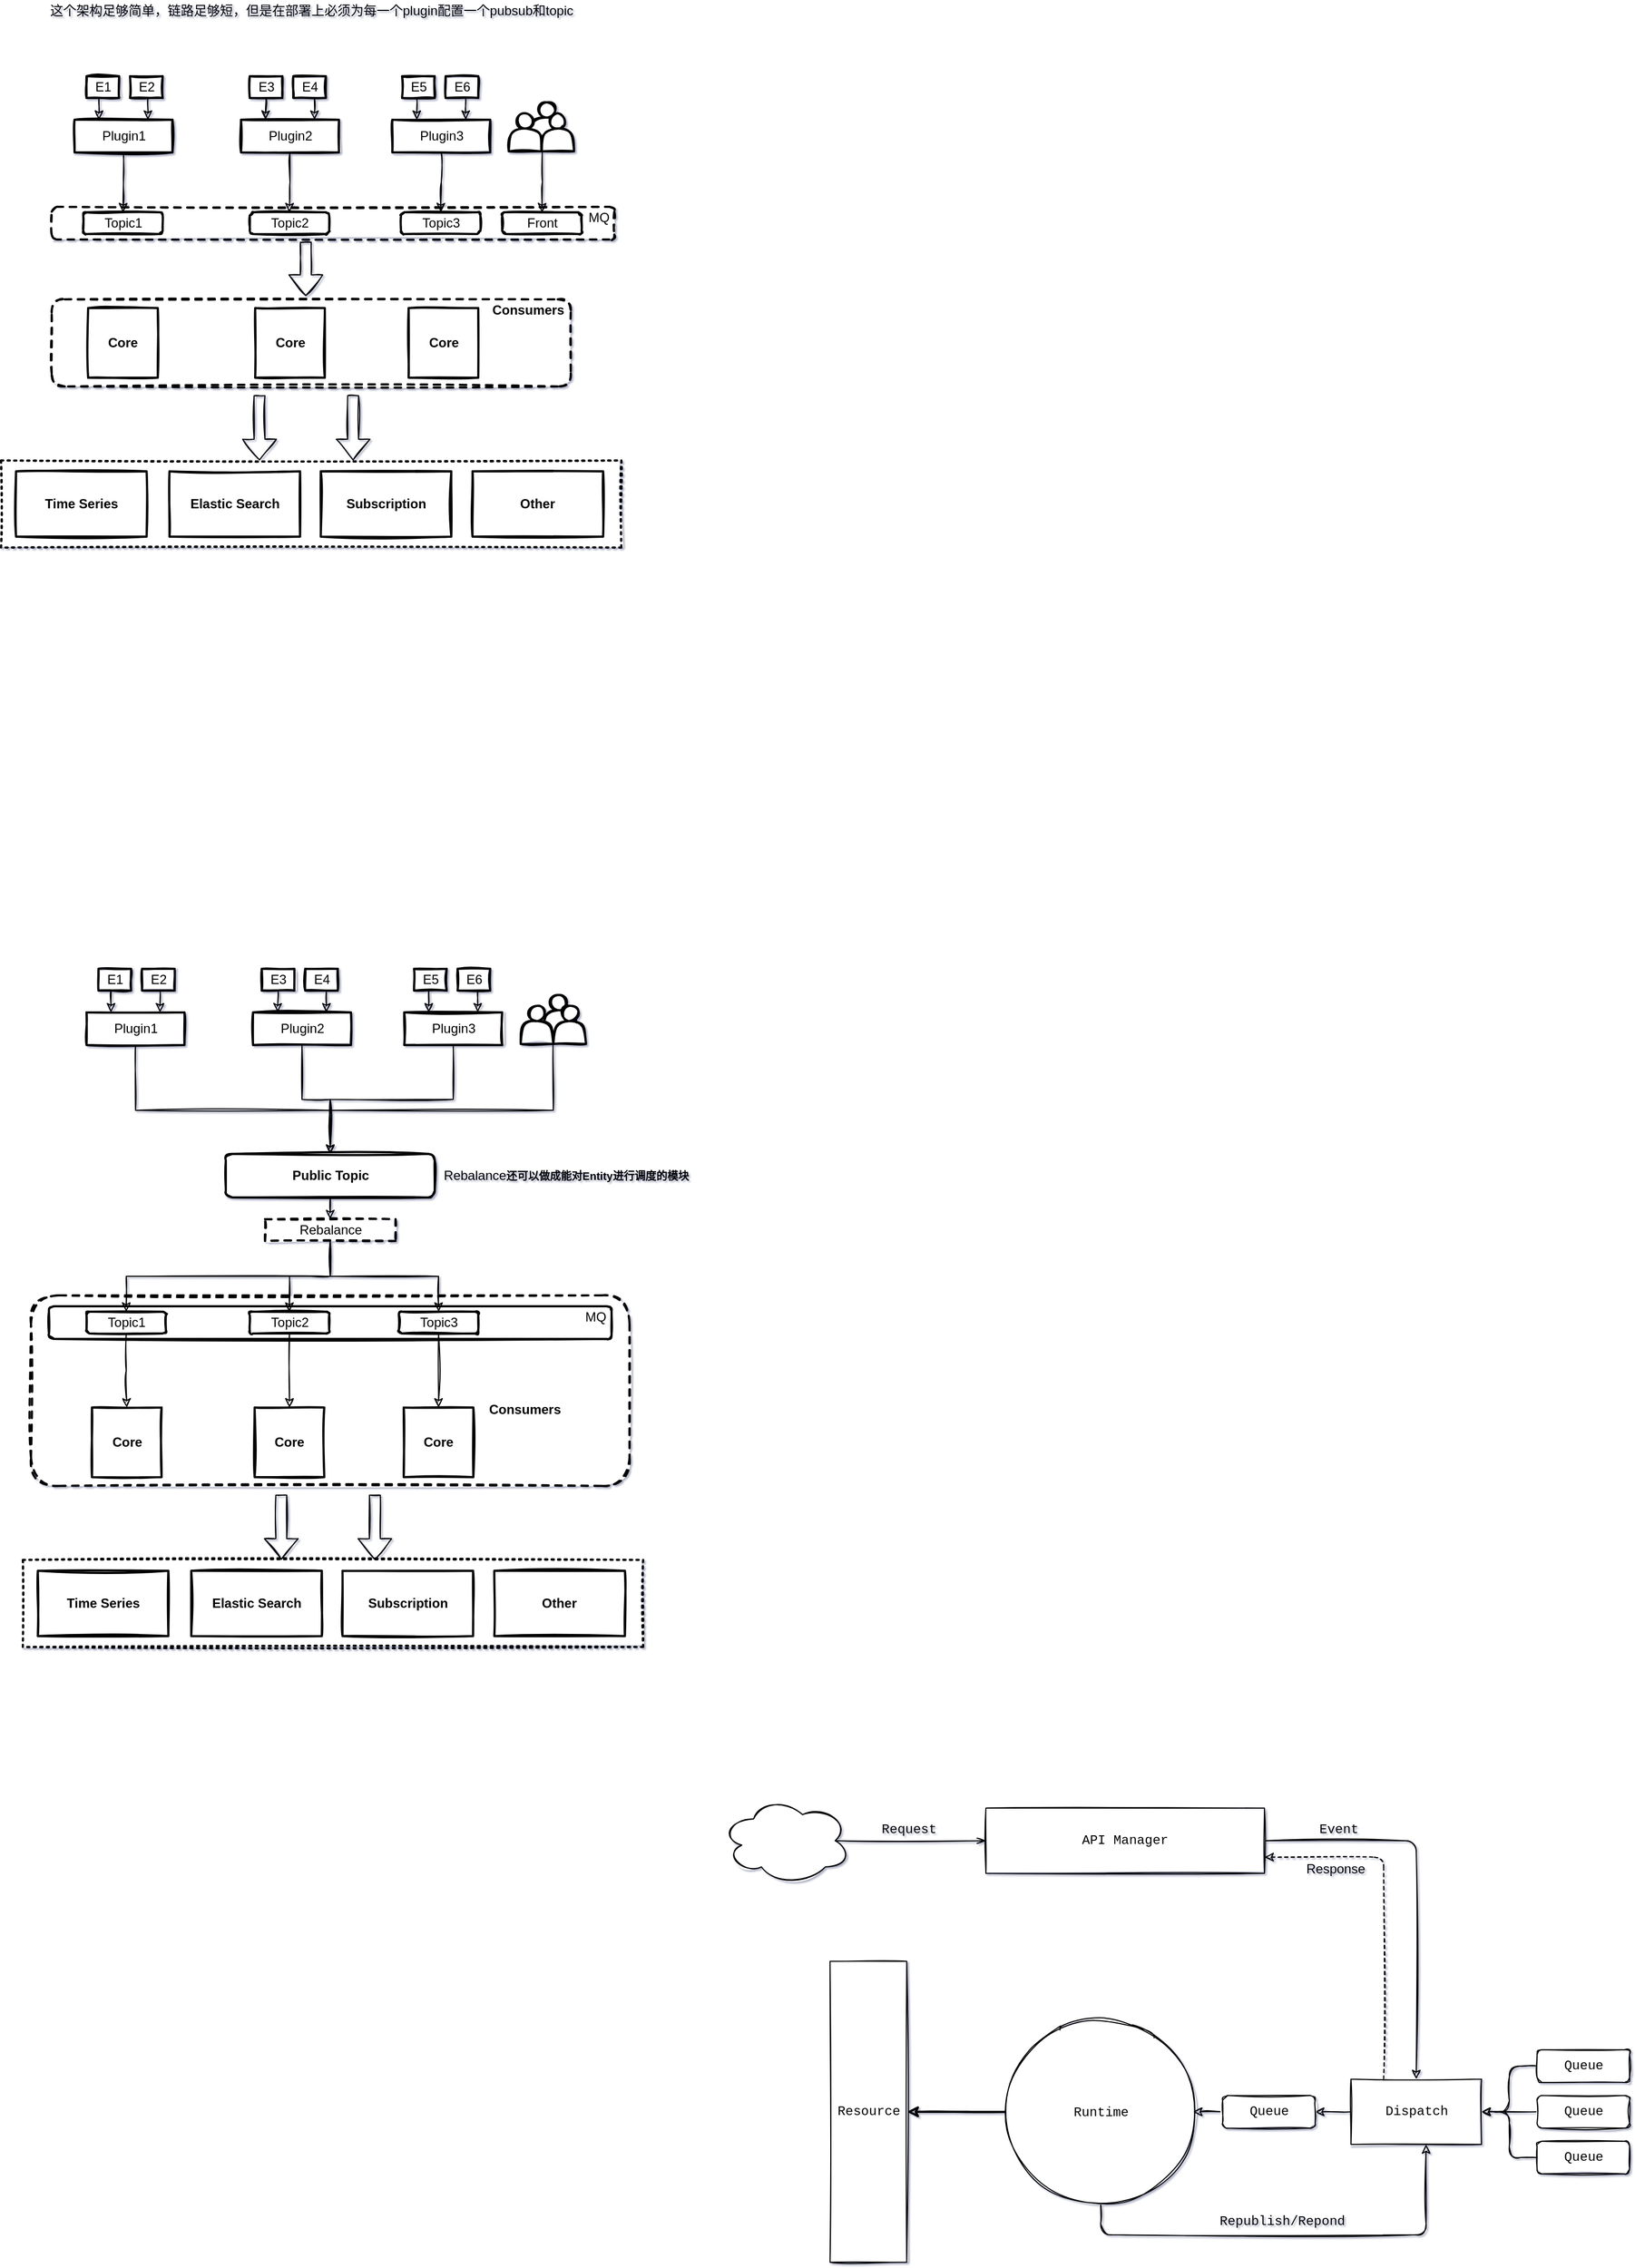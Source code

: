 <mxfile>
    <diagram id="ZYAN6G_8KO3ImIxZyIgT" name="Page-1">
        <mxGraphModel dx="1113" dy="785" grid="0" gridSize="10" guides="1" tooltips="1" connect="1" arrows="1" fold="1" page="1" pageScale="1" pageWidth="827" pageHeight="1169" background="#ffffff" math="0" shadow="1">
            <root>
                <mxCell id="0"/>
                <mxCell id="1" parent="0"/>
                <mxCell id="51" value="" style="rounded=0;whiteSpace=wrap;html=1;strokeColor=#000000;strokeWidth=2;fillColor=#FFFFFF;dashed=1;dashPattern=1 2;sketch=1;" parent="1" vertex="1">
                    <mxGeometry x="178" y="503" width="570" height="80" as="geometry"/>
                </mxCell>
                <mxCell id="35" value="" style="rounded=1;whiteSpace=wrap;html=1;dashed=1;strokeColor=#000000;strokeWidth=2;fillColor=#FFFFFF;sketch=1;" parent="1" vertex="1">
                    <mxGeometry x="224.5" y="355" width="477" height="80" as="geometry"/>
                </mxCell>
                <mxCell id="12" value="" style="rounded=1;whiteSpace=wrap;html=1;strokeColor=#000000;strokeWidth=2;fillColor=#FFFFFF;dashed=1;sketch=1;" parent="1" vertex="1">
                    <mxGeometry x="224.5" y="270" width="517" height="30" as="geometry"/>
                </mxCell>
                <mxCell id="2" value="&lt;font color=&quot;#000000&quot;&gt;E1&lt;/font&gt;" style="rounded=0;whiteSpace=wrap;html=1;fillColor=#FFFFFF;strokeColor=#000000;strokeWidth=2;sketch=1;" parent="1" vertex="1">
                    <mxGeometry x="256.5" y="150" width="30" height="20" as="geometry"/>
                </mxCell>
                <mxCell id="3" value="&lt;font color=&quot;#000000&quot;&gt;E2&lt;/font&gt;" style="rounded=0;whiteSpace=wrap;html=1;fillColor=#FFFFFF;strokeColor=#000000;strokeWidth=2;sketch=1;" parent="1" vertex="1">
                    <mxGeometry x="296.5" y="150" width="30" height="20" as="geometry"/>
                </mxCell>
                <mxCell id="4" value="&lt;font color=&quot;#000000&quot;&gt;E3&lt;/font&gt;" style="rounded=0;whiteSpace=wrap;html=1;fillColor=#FFFFFF;strokeColor=#000000;strokeWidth=2;sketch=1;" parent="1" vertex="1">
                    <mxGeometry x="406.5" y="150" width="30" height="20" as="geometry"/>
                </mxCell>
                <mxCell id="5" value="&lt;font color=&quot;#000000&quot;&gt;E4&lt;/font&gt;" style="rounded=0;whiteSpace=wrap;html=1;fillColor=#FFFFFF;strokeColor=#000000;strokeWidth=2;sketch=1;" parent="1" vertex="1">
                    <mxGeometry x="446.5" y="150" width="30" height="20" as="geometry"/>
                </mxCell>
                <mxCell id="6" value="&lt;font color=&quot;#000000&quot;&gt;E5&lt;/font&gt;" style="rounded=0;whiteSpace=wrap;html=1;fillColor=#FFFFFF;strokeColor=#000000;strokeWidth=2;sketch=1;" parent="1" vertex="1">
                    <mxGeometry x="546.5" y="150" width="30" height="20" as="geometry"/>
                </mxCell>
                <mxCell id="7" value="&lt;font color=&quot;#000000&quot;&gt;E6&lt;/font&gt;" style="rounded=0;whiteSpace=wrap;html=1;fillColor=#FFFFFF;strokeColor=#000000;strokeWidth=2;sketch=1;" parent="1" vertex="1">
                    <mxGeometry x="586.5" y="150" width="30" height="20" as="geometry"/>
                </mxCell>
                <mxCell id="9" value="&lt;font color=&quot;#000000&quot;&gt;Plugin1&lt;/font&gt;" style="rounded=0;whiteSpace=wrap;html=1;strokeColor=#000000;strokeWidth=2;fillColor=#FFFFFF;sketch=1;" parent="1" vertex="1">
                    <mxGeometry x="245.5" y="190" width="90" height="30" as="geometry"/>
                </mxCell>
                <mxCell id="25" style="edgeStyle=orthogonalEdgeStyle;rounded=0;orthogonalLoop=1;jettySize=auto;html=1;exitX=0.5;exitY=1;exitDx=0;exitDy=0;entryX=0.25;entryY=0;entryDx=0;entryDy=0;strokeColor=#000000;sketch=1;" parent="1" source="2" target="9" edge="1">
                    <mxGeometry relative="1" as="geometry"/>
                </mxCell>
                <mxCell id="26" style="edgeStyle=orthogonalEdgeStyle;rounded=0;orthogonalLoop=1;jettySize=auto;html=1;exitX=0.5;exitY=1;exitDx=0;exitDy=0;entryX=0.75;entryY=0;entryDx=0;entryDy=0;strokeColor=#000000;sketch=1;" parent="1" source="3" target="9" edge="1">
                    <mxGeometry relative="1" as="geometry"/>
                </mxCell>
                <mxCell id="10" value="&lt;span style=&quot;color: rgb(0 , 0 , 0)&quot;&gt;Plugin2&lt;/span&gt;" style="rounded=0;whiteSpace=wrap;html=1;strokeColor=#000000;strokeWidth=2;fillColor=#FFFFFF;sketch=1;" parent="1" vertex="1">
                    <mxGeometry x="398.5" y="190" width="90" height="30" as="geometry"/>
                </mxCell>
                <mxCell id="27" style="edgeStyle=orthogonalEdgeStyle;rounded=0;orthogonalLoop=1;jettySize=auto;html=1;exitX=0.5;exitY=1;exitDx=0;exitDy=0;entryX=0.25;entryY=0;entryDx=0;entryDy=0;strokeColor=#000000;sketch=1;" parent="1" source="4" target="10" edge="1">
                    <mxGeometry relative="1" as="geometry"/>
                </mxCell>
                <mxCell id="28" style="edgeStyle=orthogonalEdgeStyle;rounded=0;orthogonalLoop=1;jettySize=auto;html=1;exitX=0.5;exitY=1;exitDx=0;exitDy=0;entryX=0.75;entryY=0;entryDx=0;entryDy=0;strokeColor=#000000;sketch=1;" parent="1" source="5" target="10" edge="1">
                    <mxGeometry relative="1" as="geometry"/>
                </mxCell>
                <mxCell id="11" value="&lt;span style=&quot;color: rgb(0 , 0 , 0)&quot;&gt;Plugin3&lt;/span&gt;" style="rounded=0;whiteSpace=wrap;html=1;strokeColor=#000000;strokeWidth=2;fillColor=#FFFFFF;sketch=1;" parent="1" vertex="1">
                    <mxGeometry x="537.5" y="190" width="90" height="30" as="geometry"/>
                </mxCell>
                <mxCell id="29" style="edgeStyle=orthogonalEdgeStyle;rounded=0;orthogonalLoop=1;jettySize=auto;html=1;exitX=0.5;exitY=1;exitDx=0;exitDy=0;entryX=0.25;entryY=0;entryDx=0;entryDy=0;strokeColor=#000000;sketch=1;" parent="1" source="6" target="11" edge="1">
                    <mxGeometry relative="1" as="geometry"/>
                </mxCell>
                <mxCell id="30" style="edgeStyle=orthogonalEdgeStyle;rounded=0;orthogonalLoop=1;jettySize=auto;html=1;exitX=0.5;exitY=1;exitDx=0;exitDy=0;entryX=0.75;entryY=0;entryDx=0;entryDy=0;strokeColor=#000000;sketch=1;" parent="1" source="7" target="11" edge="1">
                    <mxGeometry relative="1" as="geometry"/>
                </mxCell>
                <mxCell id="13" value="&lt;font color=&quot;#000000&quot;&gt;Topic3&lt;/font&gt;" style="rounded=1;whiteSpace=wrap;html=1;strokeColor=#000000;strokeWidth=2;fillColor=#FFFFFF;sketch=1;" parent="1" vertex="1">
                    <mxGeometry x="545.5" y="275" width="73" height="20" as="geometry"/>
                </mxCell>
                <mxCell id="24" style="edgeStyle=orthogonalEdgeStyle;rounded=0;orthogonalLoop=1;jettySize=auto;html=1;exitX=0.5;exitY=1;exitDx=0;exitDy=0;entryX=0.5;entryY=0;entryDx=0;entryDy=0;strokeColor=#000000;sketch=1;" parent="1" source="11" target="13" edge="1">
                    <mxGeometry relative="1" as="geometry"/>
                </mxCell>
                <mxCell id="14" value="&lt;font color=&quot;#000000&quot;&gt;Topic2&lt;/font&gt;" style="rounded=1;whiteSpace=wrap;html=1;strokeColor=#000000;strokeWidth=2;fillColor=#FFFFFF;sketch=1;" parent="1" vertex="1">
                    <mxGeometry x="406.5" y="275" width="73" height="20" as="geometry"/>
                </mxCell>
                <mxCell id="23" style="edgeStyle=orthogonalEdgeStyle;rounded=0;orthogonalLoop=1;jettySize=auto;html=1;exitX=0.5;exitY=1;exitDx=0;exitDy=0;entryX=0.5;entryY=0;entryDx=0;entryDy=0;strokeColor=#000000;sketch=1;" parent="1" source="10" target="14" edge="1">
                    <mxGeometry relative="1" as="geometry"/>
                </mxCell>
                <mxCell id="15" value="&lt;font color=&quot;#000000&quot;&gt;Topic1&lt;/font&gt;" style="rounded=1;whiteSpace=wrap;html=1;strokeColor=#000000;strokeWidth=2;fillColor=#FFFFFF;sketch=1;" parent="1" vertex="1">
                    <mxGeometry x="253.5" y="275" width="73" height="20" as="geometry"/>
                </mxCell>
                <mxCell id="22" style="edgeStyle=orthogonalEdgeStyle;rounded=0;orthogonalLoop=1;jettySize=auto;html=1;exitX=0.5;exitY=1;exitDx=0;exitDy=0;entryX=0.5;entryY=0;entryDx=0;entryDy=0;strokeColor=#000000;sketch=1;" parent="1" source="9" target="15" edge="1">
                    <mxGeometry relative="1" as="geometry"/>
                </mxCell>
                <mxCell id="18" value="&lt;b&gt;&lt;font color=&quot;#000000&quot;&gt;Core&lt;/font&gt;&lt;/b&gt;" style="whiteSpace=wrap;html=1;aspect=fixed;strokeColor=#000000;strokeWidth=2;fillColor=#FFFFFF;sketch=1;" parent="1" vertex="1">
                    <mxGeometry x="258" y="363" width="64" height="64" as="geometry"/>
                </mxCell>
                <mxCell id="19" value="&lt;b&gt;&lt;font color=&quot;#000000&quot;&gt;Core&lt;/font&gt;&lt;/b&gt;" style="whiteSpace=wrap;html=1;aspect=fixed;strokeColor=#000000;strokeWidth=2;fillColor=#FFFFFF;sketch=1;" parent="1" vertex="1">
                    <mxGeometry x="411.5" y="363" width="64" height="64" as="geometry"/>
                </mxCell>
                <mxCell id="20" value="&lt;b&gt;&lt;font color=&quot;#000000&quot;&gt;Core&lt;/font&gt;&lt;/b&gt;" style="whiteSpace=wrap;html=1;aspect=fixed;strokeColor=#000000;strokeWidth=2;fillColor=#FFFFFF;sketch=1;" parent="1" vertex="1">
                    <mxGeometry x="552.5" y="363" width="64" height="64" as="geometry"/>
                </mxCell>
                <mxCell id="21" value="&lt;font color=&quot;#000000&quot;&gt;MQ&lt;/font&gt;" style="text;html=1;align=center;verticalAlign=middle;resizable=0;points=[];autosize=1;strokeColor=none;sketch=1;" parent="1" vertex="1">
                    <mxGeometry x="711.5" y="270" width="30" height="20" as="geometry"/>
                </mxCell>
                <mxCell id="31" value="&lt;font color=&quot;#000000&quot;&gt;这个架构足够简单，链路足够短，但是在部署上必须为每一个plugin配置一个pubsub和topic&lt;/font&gt;" style="text;html=1;align=center;verticalAlign=middle;resizable=0;points=[];autosize=1;strokeColor=none;sketch=1;" parent="1" vertex="1">
                    <mxGeometry x="213" y="80" width="500" height="20" as="geometry"/>
                </mxCell>
                <mxCell id="37" value="&lt;font color=&quot;#000000&quot;&gt;&lt;b&gt;Consumers&lt;/b&gt;&lt;/font&gt;" style="text;html=1;align=center;verticalAlign=middle;resizable=0;points=[];autosize=1;strokeColor=none;sketch=1;" parent="1" vertex="1">
                    <mxGeometry x="621.5" y="355" width="80" height="20" as="geometry"/>
                </mxCell>
                <mxCell id="38" value="&lt;font color=&quot;#000000&quot;&gt;Front&lt;/font&gt;" style="rounded=1;whiteSpace=wrap;html=1;strokeColor=#000000;strokeWidth=2;fillColor=#FFFFFF;sketch=1;" parent="1" vertex="1">
                    <mxGeometry x="638.5" y="275" width="73" height="20" as="geometry"/>
                </mxCell>
                <mxCell id="42" value="" style="group;sketch=1;" parent="1" vertex="1" connectable="0">
                    <mxGeometry x="644.5" y="174" width="60" height="45" as="geometry"/>
                </mxCell>
                <mxCell id="40" value="" style="shape=actor;whiteSpace=wrap;html=1;strokeColor=#000000;strokeWidth=2;fillColor=#FFFFFF;sketch=1;" parent="42" vertex="1">
                    <mxGeometry x="20" width="30" height="35" as="geometry"/>
                </mxCell>
                <mxCell id="41" value="" style="shape=actor;whiteSpace=wrap;html=1;strokeColor=#000000;strokeWidth=2;fillColor=#FFFFFF;sketch=1;" parent="42" vertex="1">
                    <mxGeometry x="30" y="10" width="30" height="35" as="geometry"/>
                </mxCell>
                <mxCell id="39" value="" style="shape=actor;whiteSpace=wrap;html=1;strokeColor=#000000;strokeWidth=2;fillColor=#FFFFFF;sketch=1;" parent="42" vertex="1">
                    <mxGeometry y="10" width="30" height="35" as="geometry"/>
                </mxCell>
                <mxCell id="43" style="edgeStyle=orthogonalEdgeStyle;rounded=0;orthogonalLoop=1;jettySize=auto;html=1;exitX=0;exitY=0.75;exitDx=0;exitDy=0;entryX=0.5;entryY=0;entryDx=0;entryDy=0;strokeColor=#000000;sketch=1;" parent="1" source="41" target="38" edge="1">
                    <mxGeometry relative="1" as="geometry">
                        <Array as="points">
                            <mxPoint x="675.5" y="210"/>
                            <mxPoint x="675.5" y="247"/>
                        </Array>
                    </mxGeometry>
                </mxCell>
                <mxCell id="44" value="&lt;b&gt;&lt;font color=&quot;#000000&quot;&gt;Time Series&lt;/font&gt;&lt;/b&gt;" style="rounded=0;whiteSpace=wrap;html=1;strokeColor=#000000;strokeWidth=2;fillColor=#FFFFFF;sketch=1;" parent="1" vertex="1">
                    <mxGeometry x="191.75" y="513" width="120" height="60" as="geometry"/>
                </mxCell>
                <mxCell id="45" value="&lt;b&gt;&lt;font color=&quot;#000000&quot;&gt;Elastic Search&lt;/font&gt;&lt;/b&gt;" style="rounded=0;whiteSpace=wrap;html=1;strokeColor=#000000;strokeWidth=2;fillColor=#FFFFFF;sketch=1;" parent="1" vertex="1">
                    <mxGeometry x="332.75" y="513" width="120" height="60" as="geometry"/>
                </mxCell>
                <mxCell id="46" value="&lt;b&gt;&lt;font color=&quot;#000000&quot;&gt;Subscription&lt;/font&gt;&lt;/b&gt;" style="rounded=0;whiteSpace=wrap;html=1;strokeColor=#000000;strokeWidth=2;fillColor=#FFFFFF;sketch=1;" parent="1" vertex="1">
                    <mxGeometry x="471.75" y="513" width="120" height="60" as="geometry"/>
                </mxCell>
                <mxCell id="47" value="&lt;b&gt;&lt;font color=&quot;#000000&quot;&gt;Other&lt;/font&gt;&lt;/b&gt;" style="rounded=0;whiteSpace=wrap;html=1;strokeColor=#000000;strokeWidth=2;fillColor=#FFFFFF;sketch=1;" parent="1" vertex="1">
                    <mxGeometry x="611.25" y="513" width="120" height="60" as="geometry"/>
                </mxCell>
                <mxCell id="48" value="" style="shape=flexArrow;endArrow=classic;html=1;strokeColor=#000000;sketch=1;" parent="1" edge="1">
                    <mxGeometry width="50" height="50" relative="1" as="geometry">
                        <mxPoint x="415.5" y="443" as="sourcePoint"/>
                        <mxPoint x="415.5" y="503" as="targetPoint"/>
                    </mxGeometry>
                </mxCell>
                <mxCell id="50" value="" style="shape=flexArrow;endArrow=classic;html=1;strokeColor=#000000;sketch=1;" parent="1" edge="1">
                    <mxGeometry width="50" height="50" relative="1" as="geometry">
                        <mxPoint x="501.5" y="443" as="sourcePoint"/>
                        <mxPoint x="501.5" y="503" as="targetPoint"/>
                    </mxGeometry>
                </mxCell>
                <mxCell id="68" value="" style="shape=flexArrow;endArrow=classic;html=1;strokeColor=#000000;sketch=1;" parent="1" edge="1">
                    <mxGeometry width="50" height="50" relative="1" as="geometry">
                        <mxPoint x="458" y="302" as="sourcePoint"/>
                        <mxPoint x="458" y="352" as="targetPoint"/>
                    </mxGeometry>
                </mxCell>
                <mxCell id="69" value="" style="rounded=0;whiteSpace=wrap;html=1;strokeColor=#000000;strokeWidth=2;fillColor=#FFFFFF;dashed=1;dashPattern=1 2;sketch=1;" parent="1" vertex="1">
                    <mxGeometry x="198" y="1513" width="570" height="80" as="geometry"/>
                </mxCell>
                <mxCell id="70" value="" style="rounded=1;whiteSpace=wrap;html=1;dashed=1;strokeColor=#000000;strokeWidth=2;fillColor=#FFFFFF;sketch=1;" parent="1" vertex="1">
                    <mxGeometry x="205.5" y="1270" width="550" height="175" as="geometry"/>
                </mxCell>
                <mxCell id="71" value="" style="rounded=1;whiteSpace=wrap;html=1;strokeColor=#000000;strokeWidth=2;fillColor=#FFFFFF;sketch=1;" parent="1" vertex="1">
                    <mxGeometry x="222" y="1280" width="517" height="30" as="geometry"/>
                </mxCell>
                <mxCell id="73" value="&lt;font color=&quot;#000000&quot;&gt;E1&lt;/font&gt;" style="rounded=0;whiteSpace=wrap;html=1;fillColor=#FFFFFF;strokeColor=#000000;strokeWidth=2;sketch=1;" parent="1" vertex="1">
                    <mxGeometry x="267.5" y="970" width="30" height="20" as="geometry"/>
                </mxCell>
                <mxCell id="75" value="&lt;font color=&quot;#000000&quot;&gt;E2&lt;/font&gt;" style="rounded=0;whiteSpace=wrap;html=1;fillColor=#FFFFFF;strokeColor=#000000;strokeWidth=2;sketch=1;" parent="1" vertex="1">
                    <mxGeometry x="307.5" y="970" width="30" height="20" as="geometry"/>
                </mxCell>
                <mxCell id="77" value="&lt;font color=&quot;#000000&quot;&gt;E3&lt;/font&gt;" style="rounded=0;whiteSpace=wrap;html=1;fillColor=#FFFFFF;strokeColor=#000000;strokeWidth=2;sketch=1;" parent="1" vertex="1">
                    <mxGeometry x="417.5" y="970" width="30" height="20" as="geometry"/>
                </mxCell>
                <mxCell id="79" value="&lt;font color=&quot;#000000&quot;&gt;E4&lt;/font&gt;" style="rounded=0;whiteSpace=wrap;html=1;fillColor=#FFFFFF;strokeColor=#000000;strokeWidth=2;sketch=1;" parent="1" vertex="1">
                    <mxGeometry x="457.5" y="970" width="30" height="20" as="geometry"/>
                </mxCell>
                <mxCell id="81" value="&lt;font color=&quot;#000000&quot;&gt;E5&lt;/font&gt;" style="rounded=0;whiteSpace=wrap;html=1;fillColor=#FFFFFF;strokeColor=#000000;strokeWidth=2;sketch=1;" parent="1" vertex="1">
                    <mxGeometry x="557.5" y="970" width="30" height="20" as="geometry"/>
                </mxCell>
                <mxCell id="83" value="&lt;font color=&quot;#000000&quot;&gt;E6&lt;/font&gt;" style="rounded=0;whiteSpace=wrap;html=1;fillColor=#FFFFFF;strokeColor=#000000;strokeWidth=2;sketch=1;" parent="1" vertex="1">
                    <mxGeometry x="597.5" y="970" width="30" height="20" as="geometry"/>
                </mxCell>
                <mxCell id="85" value="&lt;font color=&quot;#000000&quot;&gt;Plugin1&lt;/font&gt;" style="rounded=0;whiteSpace=wrap;html=1;strokeColor=#000000;strokeWidth=2;fillColor=#FFFFFF;sketch=1;" parent="1" vertex="1">
                    <mxGeometry x="256.5" y="1010" width="90" height="30" as="geometry"/>
                </mxCell>
                <mxCell id="72" style="edgeStyle=orthogonalEdgeStyle;rounded=0;orthogonalLoop=1;jettySize=auto;html=1;exitX=0.5;exitY=1;exitDx=0;exitDy=0;entryX=0.25;entryY=0;entryDx=0;entryDy=0;strokeColor=#000000;sketch=1;" parent="1" source="73" target="85" edge="1">
                    <mxGeometry relative="1" as="geometry"/>
                </mxCell>
                <mxCell id="74" style="edgeStyle=orthogonalEdgeStyle;rounded=0;orthogonalLoop=1;jettySize=auto;html=1;exitX=0.5;exitY=1;exitDx=0;exitDy=0;entryX=0.75;entryY=0;entryDx=0;entryDy=0;strokeColor=#000000;sketch=1;" parent="1" source="75" target="85" edge="1">
                    <mxGeometry relative="1" as="geometry"/>
                </mxCell>
                <mxCell id="87" value="&lt;span style=&quot;color: rgb(0 , 0 , 0)&quot;&gt;Plugin2&lt;/span&gt;" style="rounded=0;whiteSpace=wrap;html=1;strokeColor=#000000;strokeWidth=2;fillColor=#FFFFFF;sketch=1;" parent="1" vertex="1">
                    <mxGeometry x="409.5" y="1010" width="90" height="30" as="geometry"/>
                </mxCell>
                <mxCell id="76" style="edgeStyle=orthogonalEdgeStyle;rounded=0;orthogonalLoop=1;jettySize=auto;html=1;exitX=0.5;exitY=1;exitDx=0;exitDy=0;entryX=0.25;entryY=0;entryDx=0;entryDy=0;strokeColor=#000000;sketch=1;" parent="1" source="77" target="87" edge="1">
                    <mxGeometry relative="1" as="geometry"/>
                </mxCell>
                <mxCell id="78" style="edgeStyle=orthogonalEdgeStyle;rounded=0;orthogonalLoop=1;jettySize=auto;html=1;exitX=0.5;exitY=1;exitDx=0;exitDy=0;entryX=0.75;entryY=0;entryDx=0;entryDy=0;strokeColor=#000000;sketch=1;" parent="1" source="79" target="87" edge="1">
                    <mxGeometry relative="1" as="geometry"/>
                </mxCell>
                <mxCell id="89" value="&lt;span style=&quot;color: rgb(0 , 0 , 0)&quot;&gt;Plugin3&lt;/span&gt;" style="rounded=0;whiteSpace=wrap;html=1;strokeColor=#000000;strokeWidth=2;fillColor=#FFFFFF;sketch=1;" parent="1" vertex="1">
                    <mxGeometry x="548.5" y="1010" width="90" height="30" as="geometry"/>
                </mxCell>
                <mxCell id="80" style="edgeStyle=orthogonalEdgeStyle;rounded=0;orthogonalLoop=1;jettySize=auto;html=1;exitX=0.5;exitY=1;exitDx=0;exitDy=0;entryX=0.25;entryY=0;entryDx=0;entryDy=0;strokeColor=#000000;sketch=1;" parent="1" source="81" target="89" edge="1">
                    <mxGeometry relative="1" as="geometry"/>
                </mxCell>
                <mxCell id="82" style="edgeStyle=orthogonalEdgeStyle;rounded=0;orthogonalLoop=1;jettySize=auto;html=1;exitX=0.5;exitY=1;exitDx=0;exitDy=0;entryX=0.75;entryY=0;entryDx=0;entryDy=0;strokeColor=#000000;sketch=1;" parent="1" source="83" target="89" edge="1">
                    <mxGeometry relative="1" as="geometry"/>
                </mxCell>
                <mxCell id="90" value="&lt;font color=&quot;#000000&quot;&gt;Topic3&lt;/font&gt;" style="rounded=1;whiteSpace=wrap;html=1;strokeColor=#000000;strokeWidth=2;fillColor=#FFFFFF;sketch=1;" parent="1" vertex="1">
                    <mxGeometry x="543.5" y="1285" width="73" height="20" as="geometry"/>
                </mxCell>
                <mxCell id="91" value="&lt;font color=&quot;#000000&quot;&gt;Topic2&lt;/font&gt;" style="rounded=1;whiteSpace=wrap;html=1;strokeColor=#000000;strokeWidth=2;fillColor=#FFFFFF;sketch=1;" parent="1" vertex="1">
                    <mxGeometry x="406.5" y="1285" width="73" height="20" as="geometry"/>
                </mxCell>
                <mxCell id="92" value="&lt;font color=&quot;#000000&quot;&gt;Topic1&lt;/font&gt;" style="rounded=1;whiteSpace=wrap;html=1;strokeColor=#000000;strokeWidth=2;fillColor=#FFFFFF;sketch=1;" parent="1" vertex="1">
                    <mxGeometry x="256.5" y="1285" width="73" height="20" as="geometry"/>
                </mxCell>
                <mxCell id="93" value="&lt;b&gt;&lt;font color=&quot;#000000&quot;&gt;Core&lt;/font&gt;&lt;/b&gt;" style="whiteSpace=wrap;html=1;aspect=fixed;strokeColor=#000000;strokeWidth=2;fillColor=#FFFFFF;sketch=1;" parent="1" vertex="1">
                    <mxGeometry x="261.5" y="1373" width="64" height="64" as="geometry"/>
                </mxCell>
                <mxCell id="126" style="edgeStyle=orthogonalEdgeStyle;rounded=0;orthogonalLoop=1;jettySize=auto;html=1;exitX=0.5;exitY=1;exitDx=0;exitDy=0;strokeColor=#000000;sketch=1;" parent="1" source="92" target="93" edge="1">
                    <mxGeometry relative="1" as="geometry"/>
                </mxCell>
                <mxCell id="94" value="&lt;b&gt;&lt;font color=&quot;#000000&quot;&gt;Core&lt;/font&gt;&lt;/b&gt;" style="whiteSpace=wrap;html=1;aspect=fixed;strokeColor=#000000;strokeWidth=2;fillColor=#FFFFFF;sketch=1;" parent="1" vertex="1">
                    <mxGeometry x="411" y="1373" width="64" height="64" as="geometry"/>
                </mxCell>
                <mxCell id="127" style="edgeStyle=orthogonalEdgeStyle;rounded=0;orthogonalLoop=1;jettySize=auto;html=1;exitX=0.5;exitY=1;exitDx=0;exitDy=0;entryX=0.5;entryY=0;entryDx=0;entryDy=0;strokeColor=#000000;sketch=1;" parent="1" source="91" target="94" edge="1">
                    <mxGeometry relative="1" as="geometry"/>
                </mxCell>
                <mxCell id="95" value="&lt;b&gt;&lt;font color=&quot;#000000&quot;&gt;Core&lt;/font&gt;&lt;/b&gt;" style="whiteSpace=wrap;html=1;aspect=fixed;strokeColor=#000000;strokeWidth=2;fillColor=#FFFFFF;sketch=1;" parent="1" vertex="1">
                    <mxGeometry x="548" y="1373" width="64" height="64" as="geometry"/>
                </mxCell>
                <mxCell id="128" style="edgeStyle=orthogonalEdgeStyle;rounded=0;orthogonalLoop=1;jettySize=auto;html=1;exitX=0.5;exitY=1;exitDx=0;exitDy=0;strokeColor=#000000;sketch=1;" parent="1" source="90" target="95" edge="1">
                    <mxGeometry relative="1" as="geometry"/>
                </mxCell>
                <mxCell id="96" value="&lt;font color=&quot;#000000&quot;&gt;MQ&lt;/font&gt;" style="text;html=1;align=center;verticalAlign=middle;resizable=0;points=[];autosize=1;strokeColor=none;sketch=1;" parent="1" vertex="1">
                    <mxGeometry x="709" y="1280" width="30" height="20" as="geometry"/>
                </mxCell>
                <mxCell id="97" value="&lt;font color=&quot;#000000&quot;&gt;&lt;b&gt;Consumers&lt;/b&gt;&lt;/font&gt;" style="text;html=1;align=center;verticalAlign=middle;resizable=0;points=[];autosize=1;strokeColor=none;sketch=1;" parent="1" vertex="1">
                    <mxGeometry x="619" y="1365" width="80" height="20" as="geometry"/>
                </mxCell>
                <mxCell id="99" value="" style="group;sketch=1;" parent="1" vertex="1" connectable="0">
                    <mxGeometry x="655.5" y="994" width="60" height="45" as="geometry"/>
                </mxCell>
                <mxCell id="100" value="" style="shape=actor;whiteSpace=wrap;html=1;strokeColor=#000000;strokeWidth=2;fillColor=#FFFFFF;sketch=1;" parent="99" vertex="1">
                    <mxGeometry x="20" width="30" height="35" as="geometry"/>
                </mxCell>
                <mxCell id="101" value="" style="shape=actor;whiteSpace=wrap;html=1;strokeColor=#000000;strokeWidth=2;fillColor=#FFFFFF;sketch=1;" parent="99" vertex="1">
                    <mxGeometry x="30" y="10" width="30" height="35" as="geometry"/>
                </mxCell>
                <mxCell id="102" value="" style="shape=actor;whiteSpace=wrap;html=1;strokeColor=#000000;strokeWidth=2;fillColor=#FFFFFF;sketch=1;" parent="99" vertex="1">
                    <mxGeometry y="10" width="30" height="35" as="geometry"/>
                </mxCell>
                <mxCell id="104" value="&lt;b&gt;&lt;font color=&quot;#000000&quot;&gt;Time Series&lt;/font&gt;&lt;/b&gt;" style="rounded=0;whiteSpace=wrap;html=1;strokeColor=#000000;strokeWidth=2;fillColor=#FFFFFF;sketch=1;" parent="1" vertex="1">
                    <mxGeometry x="211.75" y="1523" width="120" height="60" as="geometry"/>
                </mxCell>
                <mxCell id="105" value="&lt;b&gt;&lt;font color=&quot;#000000&quot;&gt;Elastic Search&lt;/font&gt;&lt;/b&gt;" style="rounded=0;whiteSpace=wrap;html=1;strokeColor=#000000;strokeWidth=2;fillColor=#FFFFFF;sketch=1;" parent="1" vertex="1">
                    <mxGeometry x="352.75" y="1523" width="120" height="60" as="geometry"/>
                </mxCell>
                <mxCell id="106" value="&lt;b&gt;&lt;font color=&quot;#000000&quot;&gt;Subscription&lt;/font&gt;&lt;/b&gt;" style="rounded=0;whiteSpace=wrap;html=1;strokeColor=#000000;strokeWidth=2;fillColor=#FFFFFF;sketch=1;" parent="1" vertex="1">
                    <mxGeometry x="491.75" y="1523" width="120" height="60" as="geometry"/>
                </mxCell>
                <mxCell id="107" value="&lt;b&gt;&lt;font color=&quot;#000000&quot;&gt;Other&lt;/font&gt;&lt;/b&gt;" style="rounded=0;whiteSpace=wrap;html=1;strokeColor=#000000;strokeWidth=2;fillColor=#FFFFFF;sketch=1;" parent="1" vertex="1">
                    <mxGeometry x="631.25" y="1523" width="120" height="60" as="geometry"/>
                </mxCell>
                <mxCell id="108" value="" style="shape=flexArrow;endArrow=classic;html=1;strokeColor=#000000;sketch=1;" parent="1" edge="1">
                    <mxGeometry width="50" height="50" relative="1" as="geometry">
                        <mxPoint x="435.5" y="1453" as="sourcePoint"/>
                        <mxPoint x="435.5" y="1513" as="targetPoint"/>
                    </mxGeometry>
                </mxCell>
                <mxCell id="109" value="" style="shape=flexArrow;endArrow=classic;html=1;strokeColor=#000000;sketch=1;" parent="1" edge="1">
                    <mxGeometry width="50" height="50" relative="1" as="geometry">
                        <mxPoint x="521.5" y="1453" as="sourcePoint"/>
                        <mxPoint x="521.5" y="1513" as="targetPoint"/>
                    </mxGeometry>
                </mxCell>
                <mxCell id="111" value="&lt;b&gt;&lt;font color=&quot;#000000&quot;&gt;Public Topic&lt;/font&gt;&lt;/b&gt;" style="rounded=1;whiteSpace=wrap;html=1;strokeColor=#000000;strokeWidth=2;fillColor=#FFFFFF;sketch=1;" parent="1" vertex="1">
                    <mxGeometry x="384.5" y="1140" width="192" height="40" as="geometry"/>
                </mxCell>
                <mxCell id="113" style="edgeStyle=orthogonalEdgeStyle;rounded=0;orthogonalLoop=1;jettySize=auto;html=1;exitX=0.5;exitY=1;exitDx=0;exitDy=0;strokeColor=#000000;sketch=1;" parent="1" source="85" target="111" edge="1">
                    <mxGeometry relative="1" as="geometry">
                        <Array as="points">
                            <mxPoint x="301.5" y="1100"/>
                            <mxPoint x="480.5" y="1100"/>
                        </Array>
                    </mxGeometry>
                </mxCell>
                <mxCell id="125" style="edgeStyle=orthogonalEdgeStyle;rounded=0;orthogonalLoop=1;jettySize=auto;html=1;exitX=0.5;exitY=1;exitDx=0;exitDy=0;entryX=0.5;entryY=0;entryDx=0;entryDy=0;strokeColor=#000000;sketch=1;" parent="1" source="87" target="111" edge="1">
                    <mxGeometry relative="1" as="geometry"/>
                </mxCell>
                <mxCell id="115" style="edgeStyle=orthogonalEdgeStyle;rounded=0;orthogonalLoop=1;jettySize=auto;html=1;exitX=0.5;exitY=1;exitDx=0;exitDy=0;entryX=0.5;entryY=0;entryDx=0;entryDy=0;strokeColor=#000000;sketch=1;" parent="1" source="89" target="111" edge="1">
                    <mxGeometry relative="1" as="geometry"/>
                </mxCell>
                <mxCell id="123" style="edgeStyle=orthogonalEdgeStyle;rounded=0;orthogonalLoop=1;jettySize=auto;html=1;exitX=0;exitY=0.75;exitDx=0;exitDy=0;entryX=0.5;entryY=0;entryDx=0;entryDy=0;strokeColor=#000000;sketch=1;" parent="1" source="101" target="111" edge="1">
                    <mxGeometry relative="1" as="geometry">
                        <Array as="points">
                            <mxPoint x="685.5" y="1100"/>
                            <mxPoint x="480.5" y="1100"/>
                        </Array>
                    </mxGeometry>
                </mxCell>
                <mxCell id="133" style="edgeStyle=orthogonalEdgeStyle;rounded=0;orthogonalLoop=1;jettySize=auto;html=1;exitX=0.5;exitY=1;exitDx=0;exitDy=0;entryX=0.5;entryY=0;entryDx=0;entryDy=0;strokeColor=#000000;sketch=1;" parent="1" source="131" target="92" edge="1">
                    <mxGeometry relative="1" as="geometry"/>
                </mxCell>
                <mxCell id="134" style="edgeStyle=orthogonalEdgeStyle;rounded=0;orthogonalLoop=1;jettySize=auto;html=1;exitX=0.5;exitY=1;exitDx=0;exitDy=0;entryX=0.5;entryY=0;entryDx=0;entryDy=0;strokeColor=#000000;sketch=1;" parent="1" source="131" target="91" edge="1">
                    <mxGeometry relative="1" as="geometry"/>
                </mxCell>
                <mxCell id="135" style="edgeStyle=orthogonalEdgeStyle;rounded=0;orthogonalLoop=1;jettySize=auto;html=1;exitX=0.5;exitY=1;exitDx=0;exitDy=0;entryX=0.5;entryY=0;entryDx=0;entryDy=0;strokeColor=#000000;sketch=1;" parent="1" source="131" target="90" edge="1">
                    <mxGeometry relative="1" as="geometry"/>
                </mxCell>
                <mxCell id="131" value="&lt;font color=&quot;#000000&quot;&gt;Rebalance&lt;/font&gt;" style="rounded=0;whiteSpace=wrap;html=1;strokeColor=#000000;strokeWidth=2;fillColor=#FFFFFF;dashed=1;sketch=1;" parent="1" vertex="1">
                    <mxGeometry x="420.5" y="1200" width="120" height="20" as="geometry"/>
                </mxCell>
                <mxCell id="132" style="edgeStyle=orthogonalEdgeStyle;rounded=0;orthogonalLoop=1;jettySize=auto;html=1;exitX=0.5;exitY=1;exitDx=0;exitDy=0;entryX=0.5;entryY=0;entryDx=0;entryDy=0;strokeColor=#000000;sketch=1;" parent="1" source="111" target="131" edge="1">
                    <mxGeometry relative="1" as="geometry"/>
                </mxCell>
                <mxCell id="137" value="&lt;span style=&quot;color: rgb(0 , 0 , 0)&quot;&gt;Rebalance&lt;/span&gt;&lt;font color=&quot;#000000&quot; style=&quot;font-size: 10px&quot;&gt;&lt;b&gt;还可以做成能对Entity进行调度的模块&lt;/b&gt;&lt;/font&gt;" style="text;html=1;align=center;verticalAlign=middle;resizable=0;points=[];autosize=1;strokeColor=none;sketch=1;" parent="1" vertex="1">
                    <mxGeometry x="576.5" y="1150" width="240" height="20" as="geometry"/>
                </mxCell>
                <mxCell id="177" style="edgeStyle=orthogonalEdgeStyle;html=1;exitX=0.5;exitY=1;exitDx=0;exitDy=0;entryX=0.575;entryY=1;entryDx=0;entryDy=0;entryPerimeter=0;strokeColor=#000000;sketch=1;" parent="1" source="138" target="139" edge="1">
                    <mxGeometry relative="1" as="geometry">
                        <Array as="points">
                            <mxPoint x="1188.5" y="2133"/>
                            <mxPoint x="1487.5" y="2133"/>
                        </Array>
                    </mxGeometry>
                </mxCell>
                <mxCell id="301" style="edgeStyle=none;sketch=1;html=1;exitX=0;exitY=0.5;exitDx=0;exitDy=0;entryX=1;entryY=0.5;entryDx=0;entryDy=0;fontColor=#000000;strokeColor=#000000;strokeWidth=2;" edge="1" parent="1" source="138" target="151">
                    <mxGeometry relative="1" as="geometry"/>
                </mxCell>
                <mxCell id="138" value="&lt;font face=&quot;Courier New&quot; color=&quot;#000000&quot;&gt;Runtime&lt;/font&gt;" style="ellipse;whiteSpace=wrap;html=1;aspect=fixed;fillColor=#FFFFFF;strokeColor=#000000;sketch=1;" parent="1" vertex="1">
                    <mxGeometry x="1103.5" y="1935" width="170" height="170" as="geometry"/>
                </mxCell>
                <mxCell id="170" style="edgeStyle=none;html=1;exitX=0;exitY=0.5;exitDx=0;exitDy=0;entryX=1;entryY=0.5;entryDx=0;entryDy=0;strokeColor=#000000;sketch=1;" parent="1" source="139" target="140" edge="1">
                    <mxGeometry relative="1" as="geometry"/>
                </mxCell>
                <mxCell id="178" style="edgeStyle=orthogonalEdgeStyle;html=1;exitX=0.25;exitY=0;exitDx=0;exitDy=0;entryX=1;entryY=0.75;entryDx=0;entryDy=0;strokeColor=#000000;dashed=1;sketch=1;" parent="1" source="139" target="143" edge="1">
                    <mxGeometry relative="1" as="geometry"/>
                </mxCell>
                <mxCell id="139" value="&lt;font color=&quot;#000000&quot;&gt;Dispatch&lt;/font&gt;" style="rounded=0;whiteSpace=wrap;html=1;fontFamily=Courier New;fillColor=#FFFFFF;strokeColor=#000000;sketch=1;" parent="1" vertex="1">
                    <mxGeometry x="1418.5" y="1990" width="120" height="60" as="geometry"/>
                </mxCell>
                <mxCell id="169" style="edgeStyle=none;html=1;exitX=0;exitY=0.5;exitDx=0;exitDy=0;entryX=1;entryY=0.5;entryDx=0;entryDy=0;strokeColor=#000000;sketch=1;" parent="1" source="140" target="138" edge="1">
                    <mxGeometry relative="1" as="geometry"/>
                </mxCell>
                <mxCell id="140" value="&lt;font color=&quot;#000000&quot;&gt;Queue&lt;/font&gt;" style="rounded=1;whiteSpace=wrap;html=1;fontFamily=Courier New;fillColor=#FFFFFF;strokeColor=#000000;sketch=1;" parent="1" vertex="1">
                    <mxGeometry x="1300.5" y="2005" width="85" height="30" as="geometry"/>
                </mxCell>
                <mxCell id="176" style="edgeStyle=orthogonalEdgeStyle;html=1;exitX=1;exitY=0.5;exitDx=0;exitDy=0;entryX=0.5;entryY=0;entryDx=0;entryDy=0;strokeColor=#000000;sketch=1;" parent="1" source="143" target="139" edge="1">
                    <mxGeometry relative="1" as="geometry"/>
                </mxCell>
                <mxCell id="143" value="&lt;font color=&quot;#000000&quot;&gt;API Manager&lt;/font&gt;" style="rounded=0;whiteSpace=wrap;html=1;fontFamily=Courier New;fillColor=#FFFFFF;strokeColor=#000000;sketch=1;" parent="1" vertex="1">
                    <mxGeometry x="1083" y="1741" width="256" height="60" as="geometry"/>
                </mxCell>
                <mxCell id="151" value="&lt;font color=&quot;#000000&quot;&gt;Resource&lt;/font&gt;" style="rounded=0;whiteSpace=wrap;html=1;fontFamily=Courier New;fillColor=#FFFFFF;strokeColor=#000000;sketch=1;" parent="1" vertex="1">
                    <mxGeometry x="939.75" y="1881.75" width="70.5" height="276.5" as="geometry"/>
                </mxCell>
                <mxCell id="152" value="&lt;font color=&quot;#000000&quot;&gt;Event&lt;/font&gt;" style="text;html=1;align=center;verticalAlign=middle;resizable=0;points=[];autosize=1;strokeColor=none;fillColor=none;fontFamily=Courier New;sketch=1;" parent="1" vertex="1">
                    <mxGeometry x="1383.5" y="1752" width="46" height="18" as="geometry"/>
                </mxCell>
                <mxCell id="154" style="edgeStyle=orthogonalEdgeStyle;html=1;exitX=0.875;exitY=0.5;exitDx=0;exitDy=0;exitPerimeter=0;fontFamily=Courier New;fontColor=#000000;endArrow=openThin;endFill=0;strokeColor=#000000;sketch=1;" parent="1" source="153" target="143" edge="1">
                    <mxGeometry relative="1" as="geometry"/>
                </mxCell>
                <mxCell id="153" value="" style="ellipse;shape=cloud;whiteSpace=wrap;html=1;fontFamily=Courier New;fontColor=#000000;fillColor=#FFFFFF;strokeColor=#000000;sketch=1;" parent="1" vertex="1">
                    <mxGeometry x="839.5" y="1731" width="120" height="80" as="geometry"/>
                </mxCell>
                <mxCell id="155" value="Request" style="text;html=1;align=center;verticalAlign=middle;resizable=0;points=[];autosize=1;strokeColor=none;fillColor=none;fontFamily=Courier New;fontColor=#000000;sketch=1;" parent="1" vertex="1">
                    <mxGeometry x="981.5" y="1752" width="60" height="18" as="geometry"/>
                </mxCell>
                <mxCell id="166" value="&lt;font color=&quot;#000000&quot;&gt;Republish/Repond&lt;/font&gt;" style="text;html=1;align=center;verticalAlign=middle;resizable=0;points=[];autosize=1;strokeColor=none;fillColor=none;fontFamily=Courier New;fontColor=#FFFFFF;sketch=1;" parent="1" vertex="1">
                    <mxGeometry x="1292.5" y="2112" width="125" height="18" as="geometry"/>
                </mxCell>
                <mxCell id="171" style="edgeStyle=none;html=1;exitX=0;exitY=0.5;exitDx=0;exitDy=0;entryX=1;entryY=0.5;entryDx=0;entryDy=0;strokeColor=#000000;sketch=1;" parent="1" source="160" target="139" edge="1">
                    <mxGeometry relative="1" as="geometry"/>
                </mxCell>
                <mxCell id="173" style="edgeStyle=orthogonalEdgeStyle;html=1;exitX=0;exitY=0.5;exitDx=0;exitDy=0;entryX=1;entryY=0.5;entryDx=0;entryDy=0;strokeColor=#000000;sketch=1;" parent="1" source="161" target="139" edge="1">
                    <mxGeometry relative="1" as="geometry"/>
                </mxCell>
                <mxCell id="175" style="edgeStyle=orthogonalEdgeStyle;html=1;exitX=0;exitY=0.5;exitDx=0;exitDy=0;entryX=1;entryY=0.5;entryDx=0;entryDy=0;strokeColor=#000000;sketch=1;" parent="1" source="162" target="139" edge="1">
                    <mxGeometry relative="1" as="geometry"/>
                </mxCell>
                <mxCell id="299" value="Response" style="text;html=1;align=center;verticalAlign=middle;resizable=0;points=[];autosize=1;strokeColor=none;fillColor=none;fontColor=#000000;sketch=1;" vertex="1" parent="1">
                    <mxGeometry x="1372" y="1788" width="64" height="18" as="geometry"/>
                </mxCell>
                <mxCell id="160" value="&lt;font color=&quot;#000000&quot;&gt;Queue&lt;/font&gt;" style="rounded=1;whiteSpace=wrap;html=1;fontFamily=Courier New;fillColor=#FFFFFF;strokeColor=#000000;sketch=1;" parent="1" vertex="1">
                    <mxGeometry x="1589.5" y="2005" width="85" height="30" as="geometry"/>
                </mxCell>
                <mxCell id="161" value="&lt;font color=&quot;#000000&quot;&gt;Queue&lt;/font&gt;" style="rounded=1;whiteSpace=wrap;html=1;fontFamily=Courier New;fillColor=#FFFFFF;strokeColor=#000000;sketch=1;" parent="1" vertex="1">
                    <mxGeometry x="1589.5" y="1963" width="85" height="30" as="geometry"/>
                </mxCell>
                <mxCell id="162" value="&lt;font color=&quot;#000000&quot;&gt;Queue&lt;/font&gt;" style="rounded=1;whiteSpace=wrap;html=1;fontFamily=Courier New;fillColor=#FFFFFF;strokeColor=#000000;sketch=1;" parent="1" vertex="1">
                    <mxGeometry x="1589.5" y="2047" width="85" height="30" as="geometry"/>
                </mxCell>
            </root>
        </mxGraphModel>
    </diagram>
</mxfile>